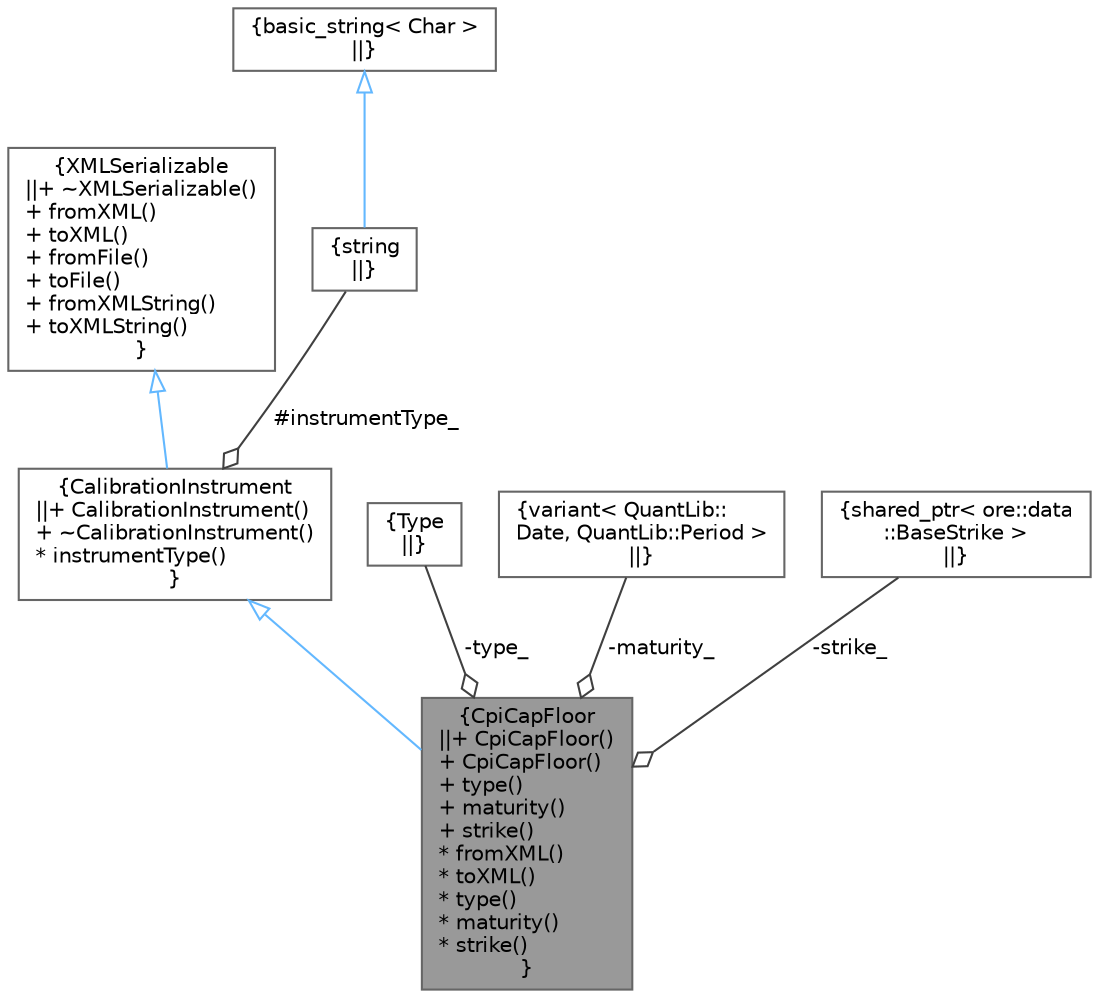 digraph "CpiCapFloor"
{
 // INTERACTIVE_SVG=YES
 // LATEX_PDF_SIZE
  bgcolor="transparent";
  edge [fontname=Helvetica,fontsize=10,labelfontname=Helvetica,labelfontsize=10];
  node [fontname=Helvetica,fontsize=10,shape=box,height=0.2,width=0.4];
  Node1 [label="{CpiCapFloor\n||+ CpiCapFloor()\l+ CpiCapFloor()\l+ type()\l+ maturity()\l+ strike()\l* fromXML()\l* toXML()\l* type()\l* maturity()\l* strike()\l}",height=0.2,width=0.4,color="gray40", fillcolor="grey60", style="filled", fontcolor="black",tooltip=" "];
  Node2 -> Node1 [dir="back",color="steelblue1",style="solid",arrowtail="onormal"];
  Node2 [label="{CalibrationInstrument\n||+ CalibrationInstrument()\l+ ~CalibrationInstrument()\l* instrumentType()\l}",height=0.2,width=0.4,color="gray40", fillcolor="white", style="filled",URL="$classore_1_1data_1_1_calibration_instrument.html",tooltip=" "];
  Node3 -> Node2 [dir="back",color="steelblue1",style="solid",arrowtail="onormal"];
  Node3 [label="{XMLSerializable\n||+ ~XMLSerializable()\l+ fromXML()\l+ toXML()\l+ fromFile()\l+ toFile()\l+ fromXMLString()\l+ toXMLString()\l}",height=0.2,width=0.4,color="gray40", fillcolor="white", style="filled",URL="$classore_1_1data_1_1_x_m_l_serializable.html",tooltip="Base class for all serializable classes."];
  Node4 -> Node2 [color="grey25",style="solid",label=" #instrumentType_" ,arrowhead="odiamond"];
  Node4 [label="{string\n||}",height=0.2,width=0.4,color="gray40", fillcolor="white", style="filled",tooltip=" "];
  Node5 -> Node4 [dir="back",color="steelblue1",style="solid",arrowtail="onormal"];
  Node5 [label="{basic_string\< Char \>\n||}",height=0.2,width=0.4,color="gray40", fillcolor="white", style="filled",tooltip=" "];
  Node6 -> Node1 [color="grey25",style="solid",label=" -type_" ,arrowhead="odiamond"];
  Node6 [label="{Type\n||}",height=0.2,width=0.4,color="gray40", fillcolor="white", style="filled",tooltip=" "];
  Node7 -> Node1 [color="grey25",style="solid",label=" -maturity_" ,arrowhead="odiamond"];
  Node7 [label="{variant\< QuantLib::\lDate, QuantLib::Period \>\n||}",height=0.2,width=0.4,color="gray40", fillcolor="white", style="filled",tooltip=" "];
  Node8 -> Node1 [color="grey25",style="solid",label=" -strike_" ,arrowhead="odiamond"];
  Node8 [label="{shared_ptr\< ore::data\l::BaseStrike \>\n||}",height=0.2,width=0.4,color="gray40", fillcolor="white", style="filled",tooltip=" "];
}
